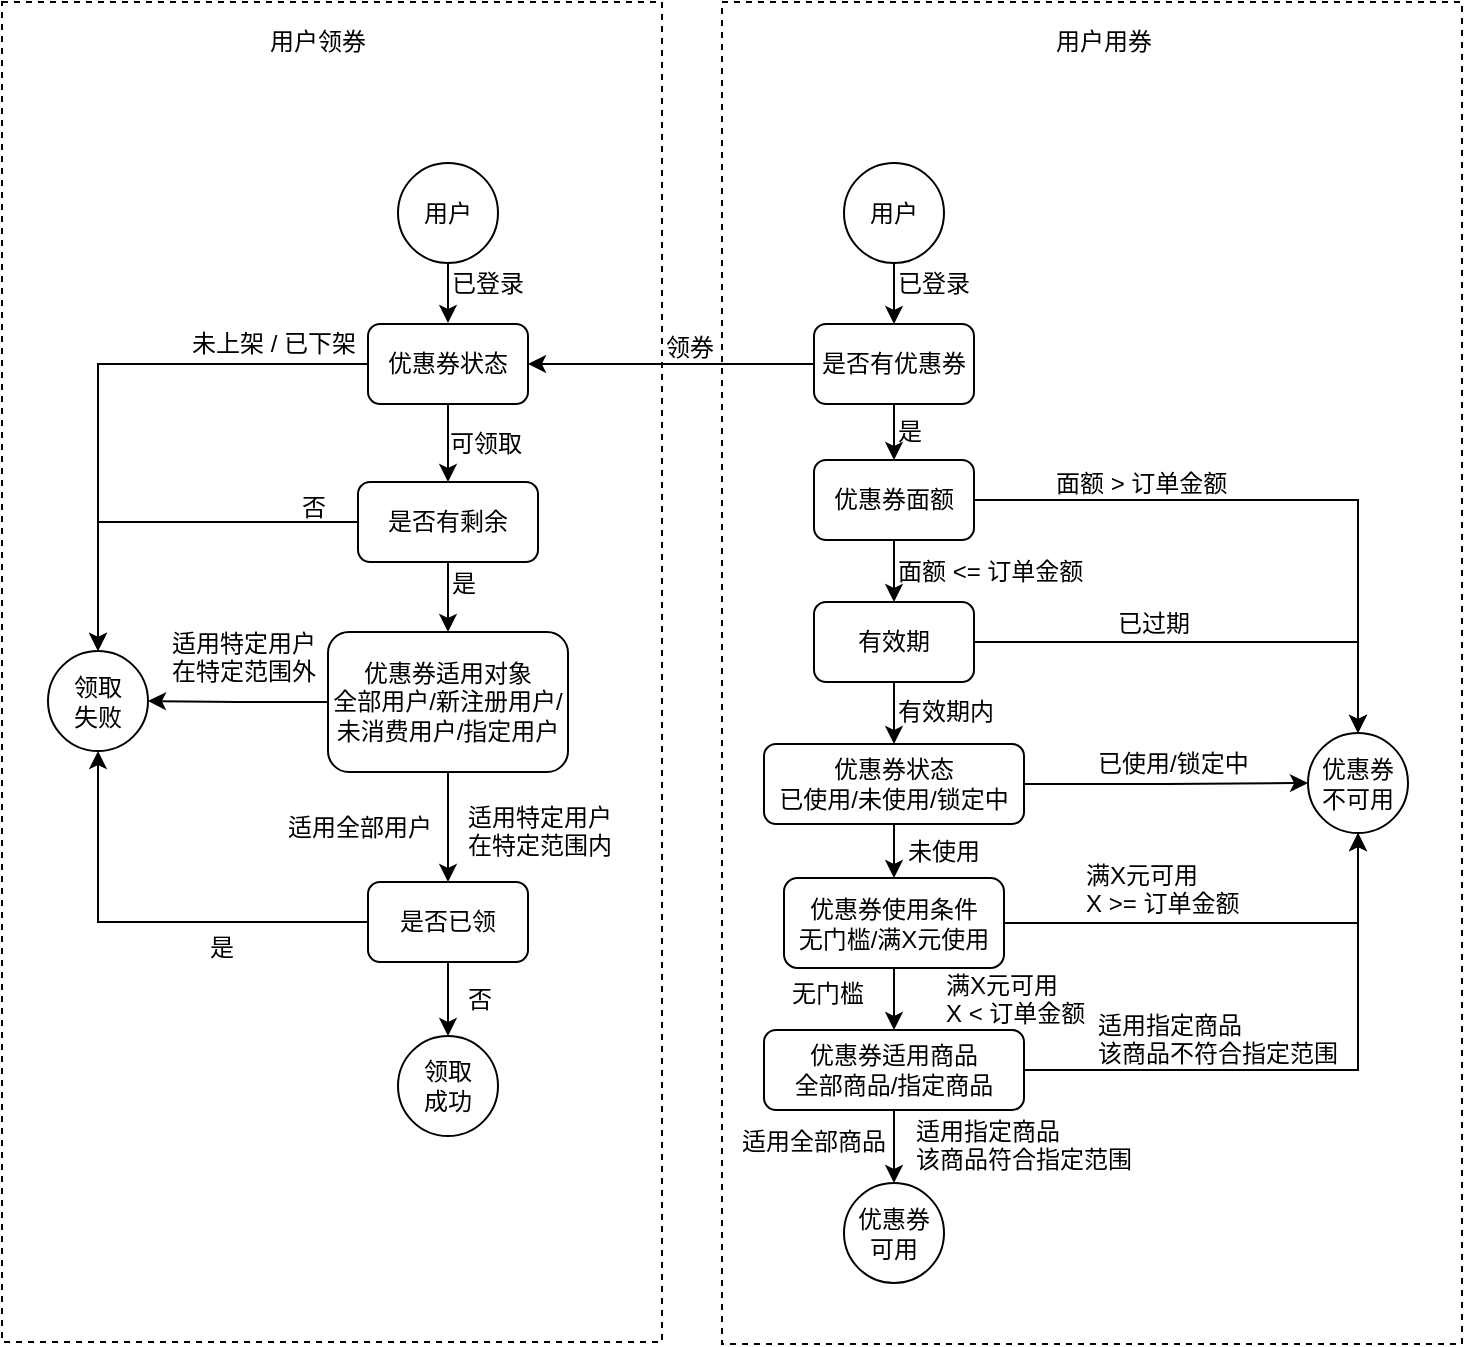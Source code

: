 <mxfile version="10.5.9" type="github"><diagram id="BjPBirdKCBeQg8LeMdaD" name="Page-1"><mxGraphModel dx="840" dy="484" grid="1" gridSize="10" guides="0" tooltips="1" connect="1" arrows="1" fold="1" page="1" pageScale="1" pageWidth="827" pageHeight="1169" background="none" math="0" shadow="0"><root><mxCell id="0"/><mxCell id="1" parent="0"/><mxCell id="CLUnlTZACkbx3psI95ez-91" value="" style="rounded=0;whiteSpace=wrap;html=1;gradientColor=none;shadow=0;fillColor=none;dashed=1;" parent="1" vertex="1"><mxGeometry x="50" y="160" width="330" height="670" as="geometry"/></mxCell><mxCell id="CLUnlTZACkbx3psI95ez-92" value="" style="rounded=0;whiteSpace=wrap;html=1;gradientColor=none;shadow=0;dashed=1;fillColor=none;" parent="1" vertex="1"><mxGeometry x="410" y="160" width="370" height="671" as="geometry"/></mxCell><mxCell id="CLUnlTZACkbx3psI95ez-6" value="" style="edgeStyle=orthogonalEdgeStyle;rounded=0;orthogonalLoop=1;jettySize=auto;html=1;shadow=0;" parent="1" source="CLUnlTZACkbx3psI95ez-1" edge="1"><mxGeometry relative="1" as="geometry"><mxPoint x="273" y="320.5" as="targetPoint"/></mxGeometry></mxCell><mxCell id="CLUnlTZACkbx3psI95ez-1" value="用户" style="ellipse;whiteSpace=wrap;html=1;aspect=fixed;shadow=0;" parent="1" vertex="1"><mxGeometry x="248" y="240.5" width="50" height="50" as="geometry"/></mxCell><mxCell id="CLUnlTZACkbx3psI95ez-7" value="已登录" style="text;html=1;resizable=0;points=[];autosize=1;align=left;verticalAlign=top;spacingTop=-4;shadow=0;" parent="1" vertex="1"><mxGeometry x="273" y="290.5" width="50" height="20" as="geometry"/></mxCell><mxCell id="CLUnlTZACkbx3psI95ez-18" value="" style="edgeStyle=orthogonalEdgeStyle;rounded=0;orthogonalLoop=1;jettySize=auto;html=1;shadow=0;" parent="1" source="CLUnlTZACkbx3psI95ez-12" target="CLUnlTZACkbx3psI95ez-13" edge="1"><mxGeometry relative="1" as="geometry"/></mxCell><mxCell id="CLUnlTZACkbx3psI95ez-66" style="edgeStyle=orthogonalEdgeStyle;rounded=0;orthogonalLoop=1;jettySize=auto;html=1;exitX=0;exitY=0.5;exitDx=0;exitDy=0;entryX=0.5;entryY=0;entryDx=0;entryDy=0;shadow=0;" parent="1" source="CLUnlTZACkbx3psI95ez-12" target="CLUnlTZACkbx3psI95ez-65" edge="1"><mxGeometry relative="1" as="geometry"/></mxCell><mxCell id="CLUnlTZACkbx3psI95ez-12" value="优惠券状态" style="rounded=1;whiteSpace=wrap;html=1;shadow=0;" parent="1" vertex="1"><mxGeometry x="233" y="321" width="80" height="40" as="geometry"/></mxCell><mxCell id="CLUnlTZACkbx3psI95ez-19" value="" style="edgeStyle=orthogonalEdgeStyle;rounded=0;orthogonalLoop=1;jettySize=auto;html=1;shadow=0;" parent="1" source="CLUnlTZACkbx3psI95ez-13" target="CLUnlTZACkbx3psI95ez-14" edge="1"><mxGeometry relative="1" as="geometry"/></mxCell><mxCell id="CLUnlTZACkbx3psI95ez-67" style="edgeStyle=orthogonalEdgeStyle;rounded=0;orthogonalLoop=1;jettySize=auto;html=1;entryX=0.5;entryY=0;entryDx=0;entryDy=0;shadow=0;" parent="1" source="CLUnlTZACkbx3psI95ez-13" target="CLUnlTZACkbx3psI95ez-65" edge="1"><mxGeometry relative="1" as="geometry"/></mxCell><mxCell id="CLUnlTZACkbx3psI95ez-13" value="是否有剩余" style="rounded=1;whiteSpace=wrap;html=1;gradientColor=none;shadow=0;" parent="1" vertex="1"><mxGeometry x="228" y="400" width="90" height="40" as="geometry"/></mxCell><mxCell id="CLUnlTZACkbx3psI95ez-20" value="" style="edgeStyle=orthogonalEdgeStyle;rounded=0;orthogonalLoop=1;jettySize=auto;html=1;shadow=0;" parent="1" source="CLUnlTZACkbx3psI95ez-14" target="CLUnlTZACkbx3psI95ez-15" edge="1"><mxGeometry relative="1" as="geometry"/></mxCell><mxCell id="CLUnlTZACkbx3psI95ez-68" style="edgeStyle=orthogonalEdgeStyle;rounded=0;orthogonalLoop=1;jettySize=auto;html=1;entryX=1;entryY=0.5;entryDx=0;entryDy=0;shadow=0;" parent="1" source="CLUnlTZACkbx3psI95ez-14" target="CLUnlTZACkbx3psI95ez-65" edge="1"><mxGeometry relative="1" as="geometry"/></mxCell><mxCell id="CLUnlTZACkbx3psI95ez-14" value="优惠券适用对象&lt;br&gt;全部用户/新注册用户/未消费用户/指定用户&lt;br&gt;" style="rounded=1;whiteSpace=wrap;html=1;shadow=0;" parent="1" vertex="1"><mxGeometry x="213" y="475" width="120" height="70" as="geometry"/></mxCell><mxCell id="CLUnlTZACkbx3psI95ez-69" style="edgeStyle=orthogonalEdgeStyle;rounded=0;orthogonalLoop=1;jettySize=auto;html=1;entryX=0.5;entryY=1;entryDx=0;entryDy=0;shadow=0;" parent="1" source="CLUnlTZACkbx3psI95ez-15" target="CLUnlTZACkbx3psI95ez-65" edge="1"><mxGeometry relative="1" as="geometry"/></mxCell><mxCell id="CLUnlTZACkbx3psI95ez-15" value="是否已领" style="rounded=1;whiteSpace=wrap;html=1;shadow=0;" parent="1" vertex="1"><mxGeometry x="233" y="600" width="80" height="40" as="geometry"/></mxCell><mxCell id="CLUnlTZACkbx3psI95ez-22" value="" style="edgeStyle=orthogonalEdgeStyle;rounded=0;orthogonalLoop=1;jettySize=auto;html=1;exitX=0.5;exitY=1;exitDx=0;exitDy=0;shadow=0;" parent="1" source="CLUnlTZACkbx3psI95ez-15" target="CLUnlTZACkbx3psI95ez-17" edge="1"><mxGeometry relative="1" as="geometry"><mxPoint x="270.5" y="647" as="sourcePoint"/></mxGeometry></mxCell><mxCell id="CLUnlTZACkbx3psI95ez-17" value="领取&lt;br&gt;成功" style="ellipse;whiteSpace=wrap;html=1;aspect=fixed;shadow=0;" parent="1" vertex="1"><mxGeometry x="248" y="677" width="50" height="50" as="geometry"/></mxCell><mxCell id="CLUnlTZACkbx3psI95ez-23" value="可领取" style="text;html=1;resizable=0;points=[];autosize=1;align=left;verticalAlign=top;spacingTop=-4;shadow=0;" parent="1" vertex="1"><mxGeometry x="272" y="370.5" width="50" height="20" as="geometry"/></mxCell><mxCell id="CLUnlTZACkbx3psI95ez-24" value="是" style="text;html=1;resizable=0;points=[];autosize=1;align=left;verticalAlign=top;spacingTop=-4;shadow=0;" parent="1" vertex="1"><mxGeometry x="273" y="440.5" width="30" height="20" as="geometry"/></mxCell><mxCell id="CLUnlTZACkbx3psI95ez-25" value="适用特定用户&lt;br&gt;在特定范围内" style="text;html=1;resizable=0;points=[];autosize=1;align=left;verticalAlign=top;spacingTop=-4;shadow=0;" parent="1" vertex="1"><mxGeometry x="280.5" y="557.5" width="90" height="30" as="geometry"/></mxCell><mxCell id="CLUnlTZACkbx3psI95ez-27" value="否" style="text;html=1;resizable=0;points=[];autosize=1;align=left;verticalAlign=top;spacingTop=-4;shadow=0;" parent="1" vertex="1"><mxGeometry x="280.5" y="648.5" width="30" height="20" as="geometry"/></mxCell><mxCell id="CLUnlTZACkbx3psI95ez-37" value="" style="edgeStyle=orthogonalEdgeStyle;rounded=0;orthogonalLoop=1;jettySize=auto;html=1;entryX=0.5;entryY=0;entryDx=0;entryDy=0;shadow=0;" parent="1" source="CLUnlTZACkbx3psI95ez-30" target="CLUnlTZACkbx3psI95ez-32" edge="1"><mxGeometry relative="1" as="geometry"><mxPoint x="608" y="306.5" as="targetPoint"/></mxGeometry></mxCell><mxCell id="CLUnlTZACkbx3psI95ez-30" value="用户" style="ellipse;whiteSpace=wrap;html=1;aspect=fixed;shadow=0;" parent="1" vertex="1"><mxGeometry x="471" y="240.5" width="50" height="50" as="geometry"/></mxCell><mxCell id="CLUnlTZACkbx3psI95ez-39" value="" style="edgeStyle=orthogonalEdgeStyle;rounded=0;orthogonalLoop=1;jettySize=auto;html=1;shadow=0;" parent="1" source="CLUnlTZACkbx3psI95ez-32" target="CLUnlTZACkbx3psI95ez-38" edge="1"><mxGeometry relative="1" as="geometry"/></mxCell><mxCell id="CLUnlTZACkbx3psI95ez-75" style="edgeStyle=orthogonalEdgeStyle;rounded=0;orthogonalLoop=1;jettySize=auto;html=1;entryX=1;entryY=0.5;entryDx=0;entryDy=0;shadow=0;" parent="1" source="CLUnlTZACkbx3psI95ez-32" target="CLUnlTZACkbx3psI95ez-12" edge="1"><mxGeometry relative="1" as="geometry"/></mxCell><mxCell id="CLUnlTZACkbx3psI95ez-32" value="是否有优惠券" style="rounded=1;whiteSpace=wrap;html=1;shadow=0;" parent="1" vertex="1"><mxGeometry x="456" y="321" width="80" height="40" as="geometry"/></mxCell><mxCell id="CLUnlTZACkbx3psI95ez-41" value="" style="edgeStyle=orthogonalEdgeStyle;rounded=0;orthogonalLoop=1;jettySize=auto;html=1;shadow=0;" parent="1" source="CLUnlTZACkbx3psI95ez-38" target="CLUnlTZACkbx3psI95ez-40" edge="1"><mxGeometry relative="1" as="geometry"/></mxCell><mxCell id="CLUnlTZACkbx3psI95ez-77" style="edgeStyle=orthogonalEdgeStyle;rounded=0;orthogonalLoop=1;jettySize=auto;html=1;entryX=0.5;entryY=0;entryDx=0;entryDy=0;shadow=0;" parent="1" source="CLUnlTZACkbx3psI95ez-38" target="CLUnlTZACkbx3psI95ez-70" edge="1"><mxGeometry relative="1" as="geometry"/></mxCell><mxCell id="CLUnlTZACkbx3psI95ez-38" value="优惠券面额" style="rounded=1;whiteSpace=wrap;html=1;shadow=0;" parent="1" vertex="1"><mxGeometry x="456" y="389" width="80" height="40" as="geometry"/></mxCell><mxCell id="CLUnlTZACkbx3psI95ez-43" value="" style="edgeStyle=orthogonalEdgeStyle;rounded=0;orthogonalLoop=1;jettySize=auto;html=1;shadow=0;" parent="1" source="CLUnlTZACkbx3psI95ez-40" target="CLUnlTZACkbx3psI95ez-42" edge="1"><mxGeometry relative="1" as="geometry"/></mxCell><mxCell id="CLUnlTZACkbx3psI95ez-79" style="edgeStyle=orthogonalEdgeStyle;rounded=0;orthogonalLoop=1;jettySize=auto;html=1;entryX=0.5;entryY=0;entryDx=0;entryDy=0;shadow=0;" parent="1" source="CLUnlTZACkbx3psI95ez-40" target="CLUnlTZACkbx3psI95ez-70" edge="1"><mxGeometry relative="1" as="geometry"/></mxCell><mxCell id="CLUnlTZACkbx3psI95ez-40" value="有效期" style="rounded=1;whiteSpace=wrap;html=1;shadow=0;" parent="1" vertex="1"><mxGeometry x="456" y="460" width="80" height="40" as="geometry"/></mxCell><mxCell id="CLUnlTZACkbx3psI95ez-45" value="" style="edgeStyle=orthogonalEdgeStyle;rounded=0;orthogonalLoop=1;jettySize=auto;html=1;shadow=0;" parent="1" source="CLUnlTZACkbx3psI95ez-42" target="CLUnlTZACkbx3psI95ez-44" edge="1"><mxGeometry relative="1" as="geometry"/></mxCell><mxCell id="CLUnlTZACkbx3psI95ez-74" style="edgeStyle=orthogonalEdgeStyle;rounded=0;orthogonalLoop=1;jettySize=auto;html=1;entryX=0;entryY=0.5;entryDx=0;entryDy=0;shadow=0;" parent="1" source="CLUnlTZACkbx3psI95ez-42" target="CLUnlTZACkbx3psI95ez-70" edge="1"><mxGeometry relative="1" as="geometry"/></mxCell><mxCell id="CLUnlTZACkbx3psI95ez-42" value="优惠券状态&lt;br&gt;已使用/未使用/锁定中&lt;br&gt;" style="rounded=1;whiteSpace=wrap;html=1;shadow=0;" parent="1" vertex="1"><mxGeometry x="431" y="531" width="130" height="40" as="geometry"/></mxCell><mxCell id="CLUnlTZACkbx3psI95ez-61" style="edgeStyle=orthogonalEdgeStyle;rounded=0;orthogonalLoop=1;jettySize=auto;html=1;exitX=0.5;exitY=1;exitDx=0;exitDy=0;entryX=0.5;entryY=0;entryDx=0;entryDy=0;shadow=0;" parent="1" source="CLUnlTZACkbx3psI95ez-44" target="CLUnlTZACkbx3psI95ez-46" edge="1"><mxGeometry relative="1" as="geometry"/></mxCell><mxCell id="CLUnlTZACkbx3psI95ez-84" style="edgeStyle=orthogonalEdgeStyle;rounded=0;orthogonalLoop=1;jettySize=auto;html=1;entryX=0.5;entryY=1;entryDx=0;entryDy=0;shadow=0;" parent="1" source="CLUnlTZACkbx3psI95ez-44" target="CLUnlTZACkbx3psI95ez-70" edge="1"><mxGeometry relative="1" as="geometry"/></mxCell><mxCell id="CLUnlTZACkbx3psI95ez-44" value="优惠券使用条件&lt;br&gt;无门槛/满X元使用&lt;br&gt;" style="rounded=1;whiteSpace=wrap;html=1;shadow=0;" parent="1" vertex="1"><mxGeometry x="441" y="598" width="110" height="45" as="geometry"/></mxCell><mxCell id="CLUnlTZACkbx3psI95ez-62" style="edgeStyle=orthogonalEdgeStyle;rounded=0;orthogonalLoop=1;jettySize=auto;html=1;exitX=0.5;exitY=1;exitDx=0;exitDy=0;entryX=0.5;entryY=0;entryDx=0;entryDy=0;shadow=0;" parent="1" source="CLUnlTZACkbx3psI95ez-46" target="CLUnlTZACkbx3psI95ez-48" edge="1"><mxGeometry relative="1" as="geometry"/></mxCell><mxCell id="CLUnlTZACkbx3psI95ez-86" style="edgeStyle=orthogonalEdgeStyle;rounded=0;orthogonalLoop=1;jettySize=auto;html=1;entryX=0.5;entryY=1;entryDx=0;entryDy=0;shadow=0;" parent="1" source="CLUnlTZACkbx3psI95ez-46" target="CLUnlTZACkbx3psI95ez-70" edge="1"><mxGeometry relative="1" as="geometry"/></mxCell><mxCell id="CLUnlTZACkbx3psI95ez-46" value="优惠券适用商品&lt;br&gt;全部商品/指定商品&lt;br&gt;" style="rounded=1;whiteSpace=wrap;html=1;shadow=0;" parent="1" vertex="1"><mxGeometry x="431" y="674" width="130" height="40" as="geometry"/></mxCell><mxCell id="CLUnlTZACkbx3psI95ez-48" value="优惠券&lt;br&gt;可用&lt;br&gt;" style="ellipse;whiteSpace=wrap;html=1;aspect=fixed;shadow=0;" parent="1" vertex="1"><mxGeometry x="471" y="750.5" width="50" height="50" as="geometry"/></mxCell><mxCell id="CLUnlTZACkbx3psI95ez-50" value="已登录" style="text;html=1;resizable=0;points=[];autosize=1;align=left;verticalAlign=top;spacingTop=-4;shadow=0;" parent="1" vertex="1"><mxGeometry x="496" y="290.5" width="50" height="20" as="geometry"/></mxCell><mxCell id="CLUnlTZACkbx3psI95ez-51" value="是" style="text;html=1;resizable=0;points=[];autosize=1;align=left;verticalAlign=top;spacingTop=-4;shadow=0;" parent="1" vertex="1"><mxGeometry x="496" y="364.5" width="30" height="20" as="geometry"/></mxCell><mxCell id="CLUnlTZACkbx3psI95ez-52" value="面额 &amp;lt;= 订单金额" style="text;html=1;resizable=0;points=[];autosize=1;align=left;verticalAlign=top;spacingTop=-4;shadow=0;" parent="1" vertex="1"><mxGeometry x="496" y="434.5" width="110" height="20" as="geometry"/></mxCell><mxCell id="CLUnlTZACkbx3psI95ez-53" value="有效期内" style="text;html=1;resizable=0;points=[];autosize=1;align=left;verticalAlign=top;spacingTop=-4;shadow=0;" parent="1" vertex="1"><mxGeometry x="496" y="504.5" width="60" height="20" as="geometry"/></mxCell><mxCell id="CLUnlTZACkbx3psI95ez-54" value="未使用" style="text;html=1;resizable=0;points=[];autosize=1;align=left;verticalAlign=top;spacingTop=-4;shadow=0;" parent="1" vertex="1"><mxGeometry x="501" y="574.5" width="50" height="20" as="geometry"/></mxCell><mxCell id="CLUnlTZACkbx3psI95ez-55" value="无门槛" style="text;html=1;resizable=0;points=[];autosize=1;align=left;verticalAlign=top;spacingTop=-4;shadow=0;" parent="1" vertex="1"><mxGeometry x="443" y="645.5" width="50" height="20" as="geometry"/></mxCell><mxCell id="CLUnlTZACkbx3psI95ez-57" value="满X元可用&lt;br&gt;X &amp;lt; 订单金额&lt;br&gt;" style="text;html=1;resizable=0;points=[];autosize=1;align=left;verticalAlign=top;spacingTop=-4;shadow=0;" parent="1" vertex="1"><mxGeometry x="520" y="641.5" width="90" height="30" as="geometry"/></mxCell><mxCell id="CLUnlTZACkbx3psI95ez-59" value="适用全部商品" style="text;html=1;resizable=0;points=[];autosize=1;align=left;verticalAlign=top;spacingTop=-4;shadow=0;" parent="1" vertex="1"><mxGeometry x="418" y="720" width="90" height="20" as="geometry"/></mxCell><mxCell id="CLUnlTZACkbx3psI95ez-65" value="领取&lt;br&gt;失败&lt;br&gt;" style="ellipse;whiteSpace=wrap;html=1;aspect=fixed;shadow=0;" parent="1" vertex="1"><mxGeometry x="73" y="484.5" width="50" height="50" as="geometry"/></mxCell><mxCell id="CLUnlTZACkbx3psI95ez-70" value="优惠券&lt;br&gt;不可用&lt;br&gt;" style="ellipse;whiteSpace=wrap;html=1;aspect=fixed;shadow=0;" parent="1" vertex="1"><mxGeometry x="703" y="525.5" width="50" height="50" as="geometry"/></mxCell><mxCell id="CLUnlTZACkbx3psI95ez-71" value="未上架 / 已下架" style="text;html=1;resizable=0;points=[];autosize=1;align=left;verticalAlign=top;spacingTop=-4;shadow=0;" parent="1" vertex="1"><mxGeometry x="143" y="320.5" width="100" height="20" as="geometry"/></mxCell><mxCell id="CLUnlTZACkbx3psI95ez-72" value="否" style="text;html=1;resizable=0;points=[];autosize=1;align=left;verticalAlign=top;spacingTop=-4;shadow=0;" parent="1" vertex="1"><mxGeometry x="198" y="402.5" width="30" height="20" as="geometry"/></mxCell><mxCell id="CLUnlTZACkbx3psI95ez-73" value="适用特定用户&lt;br&gt;在特定范围外" style="text;html=1;resizable=0;points=[];autosize=1;align=left;verticalAlign=top;spacingTop=-4;shadow=0;" parent="1" vertex="1"><mxGeometry x="133" y="470.5" width="90" height="30" as="geometry"/></mxCell><mxCell id="CLUnlTZACkbx3psI95ez-76" value="领券" style="text;html=1;resizable=0;points=[];autosize=1;align=left;verticalAlign=top;spacingTop=-4;shadow=0;" parent="1" vertex="1"><mxGeometry x="380" y="322.5" width="40" height="20" as="geometry"/></mxCell><mxCell id="CLUnlTZACkbx3psI95ez-78" value="面额 &amp;gt; 订单金额&amp;nbsp;" style="text;html=1;resizable=0;points=[];autosize=1;align=left;verticalAlign=top;spacingTop=-4;shadow=0;" parent="1" vertex="1"><mxGeometry x="575" y="390.5" width="100" height="20" as="geometry"/></mxCell><mxCell id="CLUnlTZACkbx3psI95ez-80" value="已过期" style="text;html=1;resizable=0;points=[];autosize=1;align=left;verticalAlign=top;spacingTop=-4;shadow=0;" parent="1" vertex="1"><mxGeometry x="606" y="460.5" width="50" height="20" as="geometry"/></mxCell><mxCell id="CLUnlTZACkbx3psI95ez-83" value="已使用/锁定中" style="text;html=1;resizable=0;points=[];autosize=1;align=left;verticalAlign=top;spacingTop=-4;shadow=0;" parent="1" vertex="1"><mxGeometry x="596" y="530.5" width="90" height="20" as="geometry"/></mxCell><mxCell id="CLUnlTZACkbx3psI95ez-85" value="满X元可用&lt;br&gt;X &amp;gt;= 订单金额&lt;br&gt;" style="text;html=1;resizable=0;points=[];autosize=1;align=left;verticalAlign=top;spacingTop=-4;shadow=0;" parent="1" vertex="1"><mxGeometry x="590" y="586.5" width="90" height="30" as="geometry"/></mxCell><mxCell id="CLUnlTZACkbx3psI95ez-87" value="适用指定商品&lt;br&gt;该商品不符合指定范围&lt;br&gt;" style="text;html=1;resizable=0;points=[];autosize=1;align=left;verticalAlign=top;spacingTop=-4;shadow=0;" parent="1" vertex="1"><mxGeometry x="596" y="662" width="140" height="30" as="geometry"/></mxCell><mxCell id="CLUnlTZACkbx3psI95ez-88" value="适用全部用户" style="text;html=1;resizable=0;points=[];autosize=1;align=left;verticalAlign=top;spacingTop=-4;shadow=0;" parent="1" vertex="1"><mxGeometry x="191" y="562.5" width="90" height="20" as="geometry"/></mxCell><mxCell id="CLUnlTZACkbx3psI95ez-89" value="是" style="text;html=1;resizable=0;points=[];autosize=1;align=left;verticalAlign=top;spacingTop=-4;shadow=0;" parent="1" vertex="1"><mxGeometry x="152" y="622.5" width="30" height="20" as="geometry"/></mxCell><mxCell id="CLUnlTZACkbx3psI95ez-90" value="适用指定商品&lt;br&gt;该商品符合指定范围&lt;br&gt;" style="text;html=1;resizable=0;points=[];autosize=1;align=left;verticalAlign=top;spacingTop=-4;shadow=0;" parent="1" vertex="1"><mxGeometry x="505" y="714.5" width="120" height="30" as="geometry"/></mxCell><mxCell id="CLUnlTZACkbx3psI95ez-93" value="用户领券" style="text;html=1;resizable=0;points=[];autosize=1;align=left;verticalAlign=top;spacingTop=-4;" parent="1" vertex="1"><mxGeometry x="182" y="170" width="60" height="20" as="geometry"/></mxCell><mxCell id="CLUnlTZACkbx3psI95ez-94" value="用户用券" style="text;html=1;resizable=0;points=[];autosize=1;align=left;verticalAlign=top;spacingTop=-4;" parent="1" vertex="1"><mxGeometry x="575" y="170" width="60" height="20" as="geometry"/></mxCell></root></mxGraphModel></diagram></mxfile>